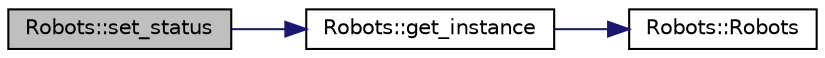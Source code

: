 digraph "Robots::set_status"
{
 // INTERACTIVE_SVG=YES
  edge [fontname="Helvetica",fontsize="10",labelfontname="Helvetica",labelfontsize="10"];
  node [fontname="Helvetica",fontsize="10",shape=record];
  rankdir="LR";
  Node570 [label="Robots::set_status",height=0.2,width=0.4,color="black", fillcolor="grey75", style="filled", fontcolor="black"];
  Node570 -> Node571 [color="midnightblue",fontsize="10",style="solid"];
  Node571 [label="Robots::get_instance",height=0.2,width=0.4,color="black", fillcolor="white", style="filled",URL="$class_robots.html#a589bce74db5f34af384952d48435168f"];
  Node571 -> Node572 [color="midnightblue",fontsize="10",style="solid"];
  Node572 [label="Robots::Robots",height=0.2,width=0.4,color="black", fillcolor="white", style="filled",URL="$class_robots.html#aa2745a48ebd3e52b9a3020f6afbcb25d",tooltip="Initializes our arrays. "];
}

